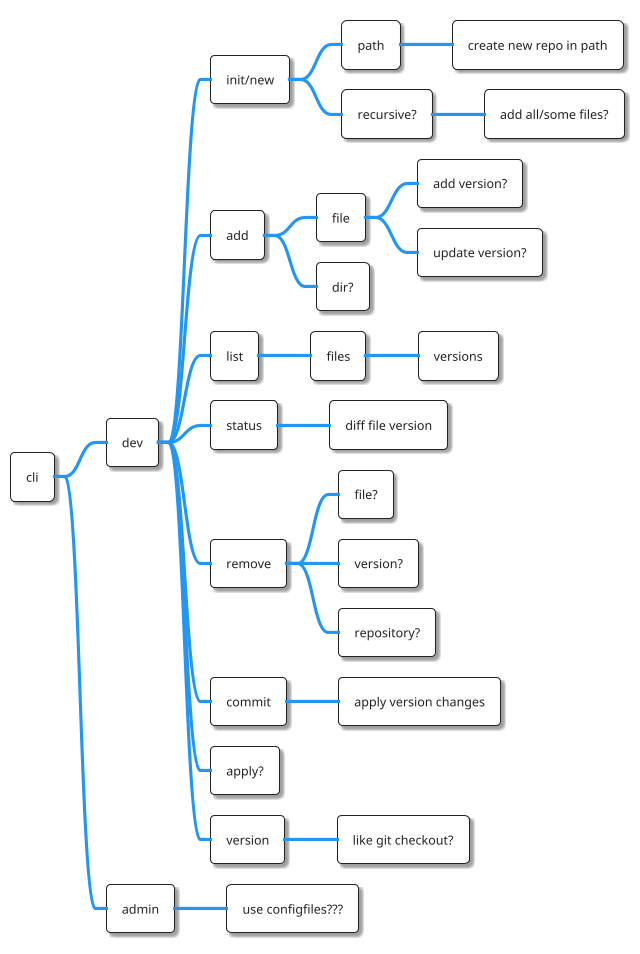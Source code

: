 @startmindmap cli_mindmap
!theme materia

* cli
** dev
*** init/new
**** path
***** create new repo in path
**** recursive?
***** add all/some files?
*** add
**** file
***** add version?
***** update version?
**** dir?
*** list
**** files
***** versions
*** status
**** diff file version
*** remove
**** file?
**** version?
**** repository?
*** commit
**** apply version changes
*** apply?
*** version
**** like git checkout?
** admin
*** use configfiles???

@endmindmap

@startuml workflow Cli
!theme materia

title Workflow Cli

participant Terminal as term
participant Cli as cli
participant Filecastalogue as fcl
database "Persistent Data" as data

term --> cli: commands
cli --> term: errors
term -> cli: init /path
cli -> fcl: new repo
fcl -> data: create repo in /path

cli --> fcl: stuff

fcl --> data: stuff


@enduml

@startmindmap aziro diagram
!theme materia

* cli
** dev/admin
*** repo
**** tar?
**** delete 
***** path
**** new
**** future proof fantasy url
*** add
**** ordinary
*****_ version_id
*****_ tracked_path
***** maybe
******_ nothing
******_ path/URL (URL as a future proofing fantasy)
******_ attributes
**** dir
*****_ version_id
*****_ tracked_path
***** maybe
******_ nothing
******_ attributes
**** symlink
*****_ version_id
*****_ tracked_path
***** maybe
******_ nothing
******_ target_path
******_ attributes
**** nonExisting
*****_ version_id
*****_ tracked_path
***** maybe
******_ nothing
******_ attributes
**** scan?
*** list
**** files
*****_ if version_id: only show for that version
*****_ if nothing: show all?
***** maybe
******_ nothing
******_ version_id
******_ OPTS
*******_ ................
*******_ ................
*******_ ................
*******_ version_id
*** report___?
*** version
**** remove
*****_ version_id
**** add
*****_ version_id
**** list
**** insert
*****_ before?
*****_ after
*****_ version_id
****** maybe
*******_ position (according to list) ?
*******_ other_version_id
*** apply .... ?

@endmindmap



@startuml cli
!theme spacelab

package Dev{

} 

package Admin{

} 


@enduml



# Filecastalogue

## Use Cases
```plantuml
@startuml filecastalogue
!theme materia
left to right direction

package Administration {
    actor "System Admin" as a
}


package Development {
    actor "Developer" as d
    actor "Packager" as p
    usecase "Make Configuration files" as mcf
    p -> mcf
    d -> mcf
}

package "Application and Configs" {
    usecase "Store Configuration files" as scf
    usecase "Use Configuration files" as ucf
    a -> ucf
    Development --> scf
}

package System {
    usecase "Verify the configuration of the system against the repo" as verify
    usecase "Update the configuration to a new version" as update
    usecase "Rollback configuration to previous version" as rollback
    usecase "Report on system compliance with stored config" as report
    a --> verify
    a --> update
    a --> rollback
    a --> report
}

@enduml
```

@startuml Use Cases
left to right direction

package Administration{
    actor "System Admin" as a
}  

@enduml

 